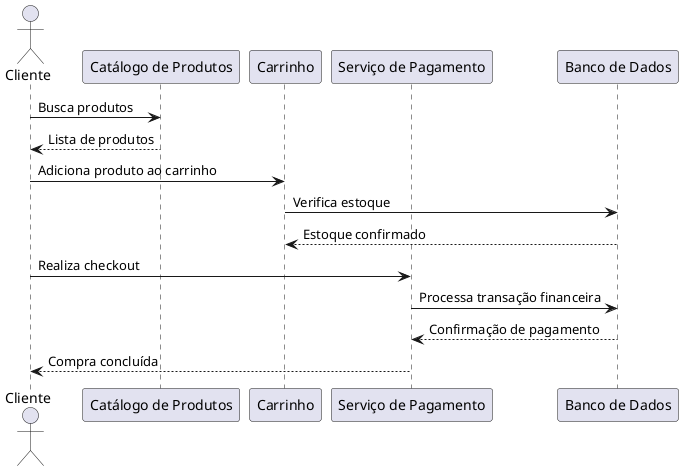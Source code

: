@startuml
actor Cliente
participant "Catálogo de Produtos" as Catalogo
participant Carrinho
participant "Serviço de Pagamento" as Pagamento
participant "Banco de Dados" as DB

Cliente -> Catalogo: Busca produtos
Catalogo --> Cliente: Lista de produtos
Cliente -> Carrinho: Adiciona produto ao carrinho
Carrinho -> DB: Verifica estoque
DB --> Carrinho: Estoque confirmado
Cliente -> Pagamento: Realiza checkout
Pagamento -> DB: Processa transação financeira
DB --> Pagamento: Confirmação de pagamento
Pagamento --> Cliente: Compra concluída
@enduml
